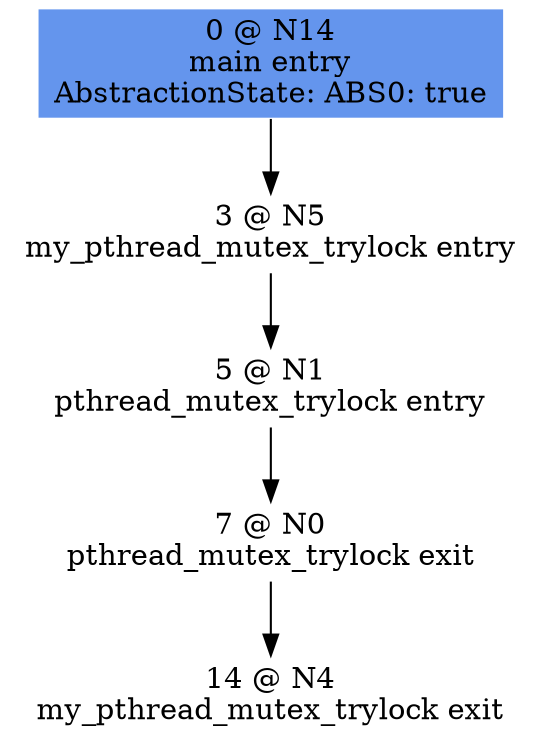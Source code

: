 digraph ARG {
node [style="filled" shape="box" color="white"]
0 [fillcolor="cornflowerblue" label="0 @ N14\nmain entry\nAbstractionState: ABS0: true\n" id="0"]
3 [label="3 @ N5\nmy_pthread_mutex_trylock entry\n" id="3"]
5 [label="5 @ N1\npthread_mutex_trylock entry\n" id="5"]
7 [label="7 @ N0\npthread_mutex_trylock exit\n" id="7"]
14 [label="14 @ N4\nmy_pthread_mutex_trylock exit\n" id="14"]
0 -> 3 []
3 -> 5 []
5 -> 7 []
7 -> 14 []
}
